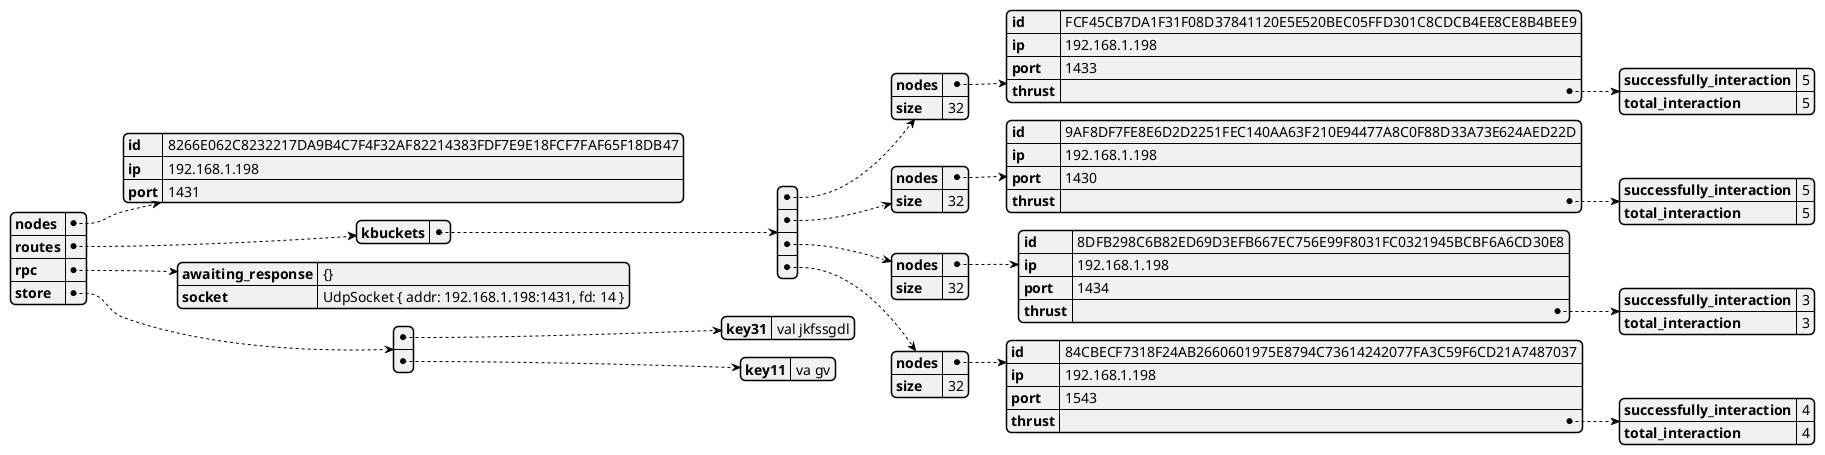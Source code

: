 @startjson
{"nodes":{"id":"8266E062C8232217DA9B4C7F4F32AF82214383FDF7E9E18FCF7FAF65F18DB47","ip":"192.168.1.198","port":1431},"routes":{"kbuckets":[{"nodes":{"id":"FCF45CB7DA1F31F08D37841120E5E520BEC05FFD301C8CDCB4EE8CE8B4BEE9","ip":"192.168.1.198","port":1433,"thrust":{"successfully_interaction":5,"total_interaction":5}},"size":32},{"nodes":{"id":"9AF8DF7FE8E6D2D2251FEC140AA63F210E94477A8C0F88D33A73E624AED22D","ip":"192.168.1.198","port":1430,"thrust":{"successfully_interaction":5,"total_interaction":5}},"size":32},{"nodes":{"id":"8DFB298C6B82ED69D3EFB667EC756E99F8031FC0321945BCBF6A6CD30E8","ip":"192.168.1.198","port":1434,"thrust":{"successfully_interaction":3,"total_interaction":3}},"size":32},{"nodes":{"id":"84CBECF7318F24AB2660601975E8794C73614242077FA3C59F6CD21A7487037","ip":"192.168.1.198","port":1543,"thrust":{"successfully_interaction":4,"total_interaction":4}},"size":32}]},"rpc":{"awaiting_response":"{}","socket":"UdpSocket { addr: 192.168.1.198:1431, fd: 14 }"},"store":[{"key31":"val jkfssgdl"},{"key11":"va gv"}]}
@endjson